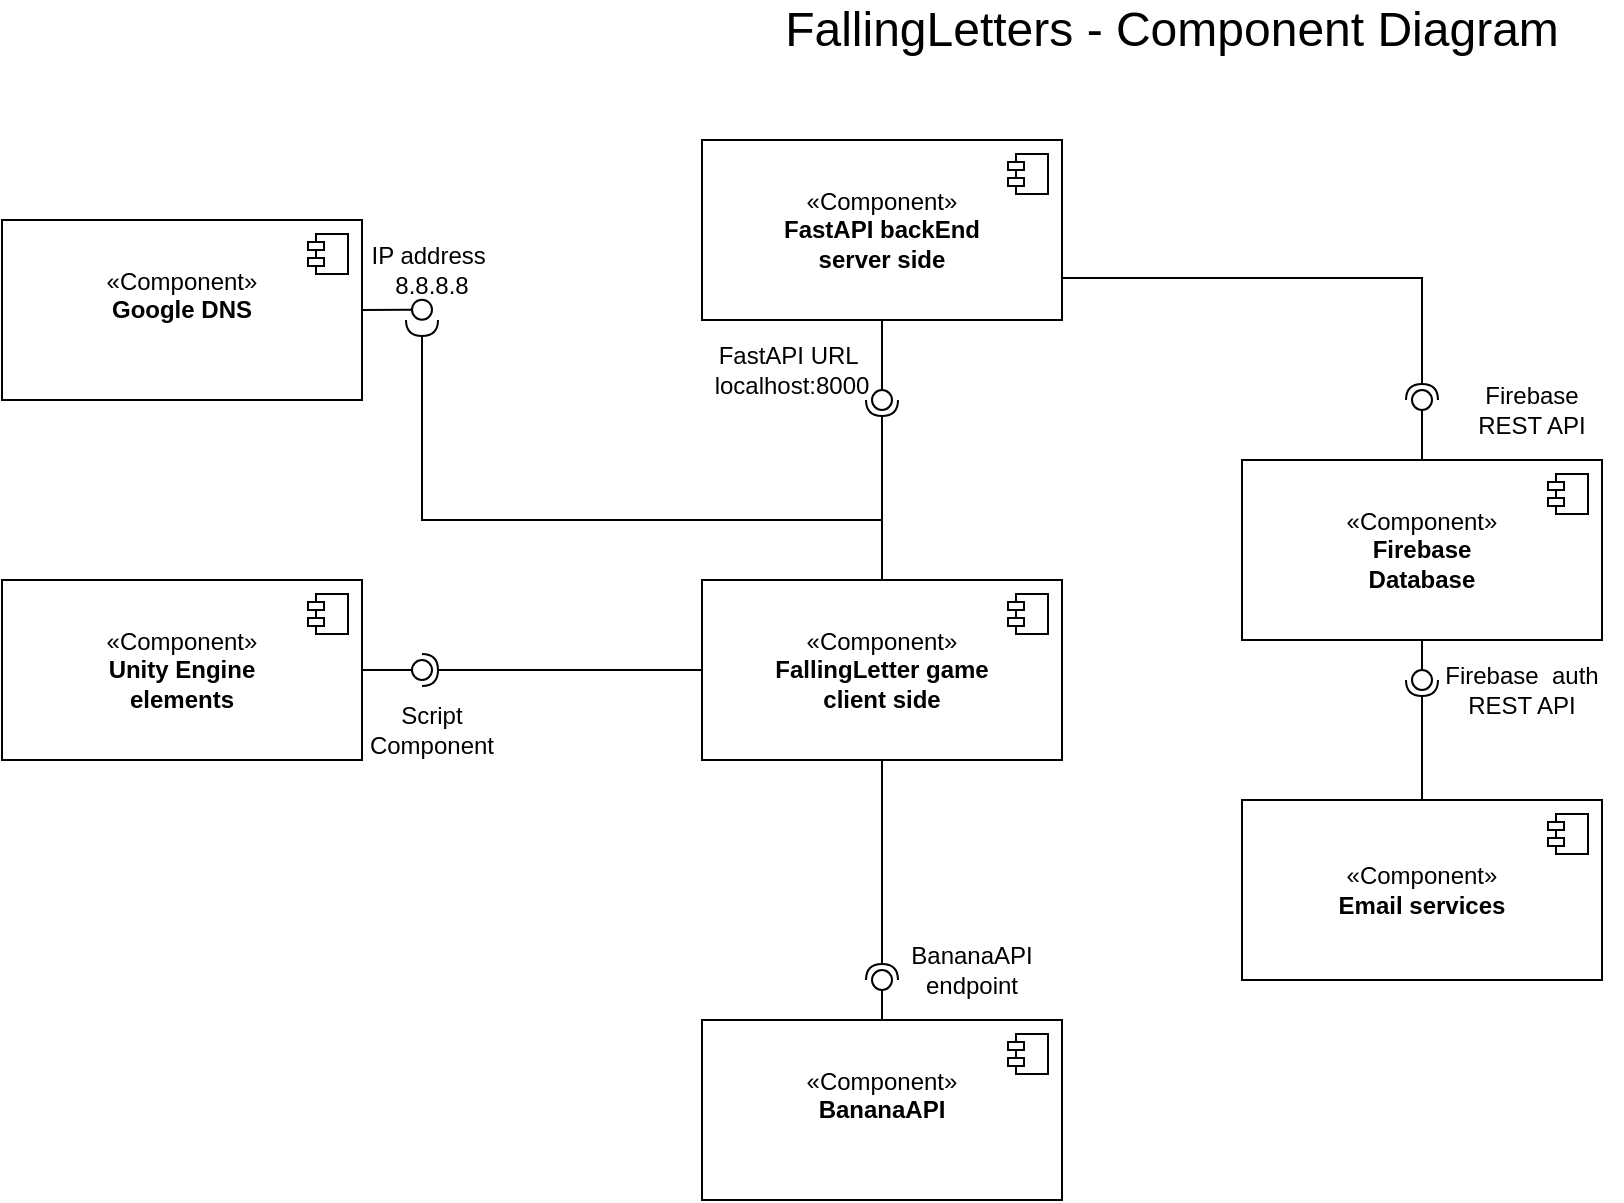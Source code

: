 <mxfile>
    <diagram id="v4r2YQfelsqc4u4fTea_" name="Page-1">
        <mxGraphModel dx="2208" dy="779" grid="1" gridSize="10" guides="1" tooltips="1" connect="1" arrows="1" fold="1" page="1" pageScale="1" pageWidth="850" pageHeight="1100" math="0" shadow="0">
            <root>
                <mxCell id="0"/>
                <mxCell id="1" parent="0"/>
                <mxCell id="65" value="«Component»&lt;br&gt;&lt;b&gt;FallingLetter game&lt;/b&gt;&lt;div&gt;&lt;b&gt;client side&lt;/b&gt;&lt;/div&gt;" style="html=1;dropTarget=0;whiteSpace=wrap;" parent="1" vertex="1">
                    <mxGeometry x="-390" y="430" width="180" height="90" as="geometry"/>
                </mxCell>
                <mxCell id="66" value="" style="shape=module;jettyWidth=8;jettyHeight=4;" parent="65" vertex="1">
                    <mxGeometry x="1" width="20" height="20" relative="1" as="geometry">
                        <mxPoint x="-27" y="7" as="offset"/>
                    </mxGeometry>
                </mxCell>
                <mxCell id="67" value="«Component»&lt;br&gt;&lt;b&gt;FastAPI backEnd&lt;/b&gt;&lt;div&gt;&lt;b&gt;server side&lt;/b&gt;&lt;/div&gt;" style="html=1;dropTarget=0;whiteSpace=wrap;" parent="1" vertex="1">
                    <mxGeometry x="-390" y="210" width="180" height="90" as="geometry"/>
                </mxCell>
                <mxCell id="68" value="" style="shape=module;jettyWidth=8;jettyHeight=4;" parent="67" vertex="1">
                    <mxGeometry x="1" width="20" height="20" relative="1" as="geometry">
                        <mxPoint x="-27" y="7" as="offset"/>
                    </mxGeometry>
                </mxCell>
                <mxCell id="69" value="«Component»&lt;br&gt;&lt;b&gt;Firebase&lt;/b&gt;&lt;div&gt;&lt;b&gt;Database&lt;/b&gt;&lt;/div&gt;" style="html=1;dropTarget=0;whiteSpace=wrap;" parent="1" vertex="1">
                    <mxGeometry x="-120" y="370" width="180" height="90" as="geometry"/>
                </mxCell>
                <mxCell id="70" value="" style="shape=module;jettyWidth=8;jettyHeight=4;" parent="69" vertex="1">
                    <mxGeometry x="1" width="20" height="20" relative="1" as="geometry">
                        <mxPoint x="-27" y="7" as="offset"/>
                    </mxGeometry>
                </mxCell>
                <mxCell id="73" value="«Component»&lt;br&gt;&lt;b&gt;Email services&lt;/b&gt;" style="html=1;dropTarget=0;whiteSpace=wrap;" parent="1" vertex="1">
                    <mxGeometry x="-120" y="540" width="180" height="90" as="geometry"/>
                </mxCell>
                <mxCell id="74" value="" style="shape=module;jettyWidth=8;jettyHeight=4;" parent="73" vertex="1">
                    <mxGeometry x="1" width="20" height="20" relative="1" as="geometry">
                        <mxPoint x="-27" y="7" as="offset"/>
                    </mxGeometry>
                </mxCell>
                <mxCell id="75" value="" style="rounded=0;orthogonalLoop=1;jettySize=auto;html=1;endArrow=halfCircle;endFill=0;endSize=6;strokeWidth=1;sketch=0;exitX=0.5;exitY=0;exitDx=0;exitDy=0;" parent="1" source="65" edge="1">
                    <mxGeometry relative="1" as="geometry">
                        <mxPoint x="-380" y="575" as="sourcePoint"/>
                        <mxPoint x="-300" y="340" as="targetPoint"/>
                    </mxGeometry>
                </mxCell>
                <mxCell id="76" value="" style="rounded=0;orthogonalLoop=1;jettySize=auto;html=1;endArrow=oval;endFill=0;sketch=0;sourcePerimeterSpacing=0;targetPerimeterSpacing=0;endSize=10;exitX=0.5;exitY=1;exitDx=0;exitDy=0;" parent="1" source="67" edge="1">
                    <mxGeometry relative="1" as="geometry">
                        <mxPoint x="-420" y="575" as="sourcePoint"/>
                        <mxPoint x="-300" y="340" as="targetPoint"/>
                    </mxGeometry>
                </mxCell>
                <mxCell id="77" value="" style="ellipse;whiteSpace=wrap;html=1;align=center;aspect=fixed;fillColor=none;strokeColor=none;resizable=0;perimeter=centerPerimeter;rotatable=0;allowArrows=0;points=[];outlineConnect=1;" parent="1" vertex="1">
                    <mxGeometry x="-410" y="650" width="10" height="10" as="geometry"/>
                </mxCell>
                <mxCell id="78" value="" style="rounded=0;orthogonalLoop=1;jettySize=auto;html=1;endArrow=oval;endFill=0;sketch=0;sourcePerimeterSpacing=0;targetPerimeterSpacing=0;endSize=10;exitX=0.5;exitY=0;exitDx=0;exitDy=0;" parent="1" source="69" edge="1">
                    <mxGeometry relative="1" as="geometry">
                        <mxPoint x="-290" y="310" as="sourcePoint"/>
                        <mxPoint x="-30" y="340" as="targetPoint"/>
                    </mxGeometry>
                </mxCell>
                <mxCell id="79" value="" style="rounded=0;orthogonalLoop=1;jettySize=auto;html=1;endArrow=halfCircle;endFill=0;endSize=6;strokeWidth=1;sketch=0;exitX=1;exitY=0.5;exitDx=0;exitDy=0;edgeStyle=elbowEdgeStyle;elbow=vertical;" parent="1" edge="1">
                    <mxGeometry relative="1" as="geometry">
                        <mxPoint x="-210" y="217.5" as="sourcePoint"/>
                        <mxPoint x="-30" y="340" as="targetPoint"/>
                    </mxGeometry>
                </mxCell>
                <mxCell id="80" value="" style="rounded=0;orthogonalLoop=1;jettySize=auto;html=1;endArrow=oval;endFill=0;sketch=0;sourcePerimeterSpacing=0;targetPerimeterSpacing=0;endSize=10;exitX=0.5;exitY=1;exitDx=0;exitDy=0;" parent="1" source="69" edge="1">
                    <mxGeometry relative="1" as="geometry">
                        <mxPoint x="-20" y="380" as="sourcePoint"/>
                        <mxPoint x="-30" y="480" as="targetPoint"/>
                    </mxGeometry>
                </mxCell>
                <mxCell id="81" value="" style="rounded=0;orthogonalLoop=1;jettySize=auto;html=1;endArrow=halfCircle;endFill=0;endSize=6;strokeWidth=1;sketch=0;exitX=0.5;exitY=0;exitDx=0;exitDy=0;edgeStyle=elbowEdgeStyle;elbow=vertical;" parent="1" source="73" edge="1">
                    <mxGeometry relative="1" as="geometry">
                        <mxPoint x="-200" y="227.5" as="sourcePoint"/>
                        <mxPoint x="-30" y="480" as="targetPoint"/>
                    </mxGeometry>
                </mxCell>
                <mxCell id="83" value="" style="rounded=0;orthogonalLoop=1;jettySize=auto;html=1;endArrow=oval;endFill=0;sketch=0;sourcePerimeterSpacing=0;targetPerimeterSpacing=0;endSize=10;exitX=0.5;exitY=0;exitDx=0;exitDy=0;" parent="1" source="85" edge="1">
                    <mxGeometry relative="1" as="geometry">
                        <mxPoint x="-301.94" y="650.09" as="sourcePoint"/>
                        <mxPoint x="-300" y="630" as="targetPoint"/>
                    </mxGeometry>
                </mxCell>
                <mxCell id="84" value="" style="rounded=0;orthogonalLoop=1;jettySize=auto;html=1;endArrow=halfCircle;endFill=0;endSize=6;strokeWidth=1;sketch=0;exitX=0.5;exitY=1;exitDx=0;exitDy=0;edgeStyle=elbowEdgeStyle;elbow=vertical;" parent="1" source="65" edge="1">
                    <mxGeometry relative="1" as="geometry">
                        <mxPoint x="-20" y="550" as="sourcePoint"/>
                        <mxPoint x="-300" y="630" as="targetPoint"/>
                    </mxGeometry>
                </mxCell>
                <mxCell id="85" value="«Component»&lt;br&gt;&lt;b&gt;BananaAPI&lt;/b&gt;&lt;div&gt;&lt;br&gt;&lt;/div&gt;" style="html=1;dropTarget=0;whiteSpace=wrap;" parent="1" vertex="1">
                    <mxGeometry x="-390" y="650" width="180" height="90" as="geometry"/>
                </mxCell>
                <mxCell id="86" value="" style="shape=module;jettyWidth=8;jettyHeight=4;" parent="85" vertex="1">
                    <mxGeometry x="1" width="20" height="20" relative="1" as="geometry">
                        <mxPoint x="-27" y="7" as="offset"/>
                    </mxGeometry>
                </mxCell>
                <mxCell id="87" value="FastAPI URL&amp;nbsp;&lt;div&gt;localhost:8000&lt;/div&gt;" style="text;html=1;align=center;verticalAlign=middle;whiteSpace=wrap;rounded=0;" parent="1" vertex="1">
                    <mxGeometry x="-380" y="310" width="70" height="30" as="geometry"/>
                </mxCell>
                <mxCell id="89" value="BananaAPI endpoint" style="text;html=1;align=center;verticalAlign=middle;whiteSpace=wrap;rounded=0;" parent="1" vertex="1">
                    <mxGeometry x="-290" y="610" width="70" height="30" as="geometry"/>
                </mxCell>
                <mxCell id="91" value="Firebase REST API" style="text;html=1;align=center;verticalAlign=middle;whiteSpace=wrap;rounded=0;" parent="1" vertex="1">
                    <mxGeometry x="-10" y="330" width="70" height="30" as="geometry"/>
                </mxCell>
                <mxCell id="92" value="Firebase&amp;nbsp; auth REST API" style="text;html=1;align=center;verticalAlign=middle;whiteSpace=wrap;rounded=0;" parent="1" vertex="1">
                    <mxGeometry x="-20" y="470" width="80" height="30" as="geometry"/>
                </mxCell>
                <mxCell id="93" value="&lt;font style=&quot;font-size: 24px;&quot;&gt;FallingLetters - Component Diagram&lt;/font&gt;" style="text;html=1;align=center;verticalAlign=middle;whiteSpace=wrap;rounded=0;" parent="1" vertex="1">
                    <mxGeometry x="-380" y="140" width="450" height="30" as="geometry"/>
                </mxCell>
                <mxCell id="94" value="«Component»&lt;br&gt;&lt;b&gt;Unity Engine&lt;/b&gt;&lt;div&gt;&lt;b&gt;elements&lt;/b&gt;&lt;/div&gt;" style="html=1;dropTarget=0;whiteSpace=wrap;" vertex="1" parent="1">
                    <mxGeometry x="-740" y="430" width="180" height="90" as="geometry"/>
                </mxCell>
                <mxCell id="95" value="" style="shape=module;jettyWidth=8;jettyHeight=4;" vertex="1" parent="94">
                    <mxGeometry x="1" width="20" height="20" relative="1" as="geometry">
                        <mxPoint x="-27" y="7" as="offset"/>
                    </mxGeometry>
                </mxCell>
                <mxCell id="96" value="" style="rounded=0;orthogonalLoop=1;jettySize=auto;html=1;endArrow=halfCircle;endFill=0;endSize=6;strokeWidth=1;sketch=0;exitX=0;exitY=0.5;exitDx=0;exitDy=0;edgeStyle=elbowEdgeStyle;elbow=vertical;" edge="1" parent="1" source="65">
                    <mxGeometry relative="1" as="geometry">
                        <mxPoint x="-480" y="410" as="sourcePoint"/>
                        <mxPoint x="-530" y="475" as="targetPoint"/>
                    </mxGeometry>
                </mxCell>
                <mxCell id="97" value="" style="rounded=0;orthogonalLoop=1;jettySize=auto;html=1;endArrow=oval;endFill=0;sketch=0;sourcePerimeterSpacing=0;targetPerimeterSpacing=0;endSize=10;exitX=1;exitY=0.5;exitDx=0;exitDy=0;" edge="1" parent="1" source="94">
                    <mxGeometry relative="1" as="geometry">
                        <mxPoint x="-410" y="570" as="sourcePoint"/>
                        <mxPoint x="-530" y="475" as="targetPoint"/>
                    </mxGeometry>
                </mxCell>
                <mxCell id="98" value="Script&lt;div&gt;Component&lt;/div&gt;" style="text;html=1;align=center;verticalAlign=middle;whiteSpace=wrap;rounded=0;" vertex="1" parent="1">
                    <mxGeometry x="-560" y="490" width="70" height="30" as="geometry"/>
                </mxCell>
                <mxCell id="99" value="«Component»&lt;br&gt;&lt;b&gt;Google DNS&lt;/b&gt;&lt;br&gt;&lt;div&gt;&lt;br&gt;&lt;/div&gt;" style="html=1;dropTarget=0;whiteSpace=wrap;" vertex="1" parent="1">
                    <mxGeometry x="-740" y="250" width="180" height="90" as="geometry"/>
                </mxCell>
                <mxCell id="100" value="" style="shape=module;jettyWidth=8;jettyHeight=4;" vertex="1" parent="99">
                    <mxGeometry x="1" width="20" height="20" relative="1" as="geometry">
                        <mxPoint x="-27" y="7" as="offset"/>
                    </mxGeometry>
                </mxCell>
                <mxCell id="101" value="" style="rounded=0;orthogonalLoop=1;jettySize=auto;html=1;endArrow=oval;endFill=0;sketch=0;sourcePerimeterSpacing=0;targetPerimeterSpacing=0;endSize=10;exitX=1;exitY=0.5;exitDx=0;exitDy=0;" edge="1" parent="1" source="99">
                    <mxGeometry relative="1" as="geometry">
                        <mxPoint x="-560" y="294.86" as="sourcePoint"/>
                        <mxPoint x="-530" y="294.86" as="targetPoint"/>
                    </mxGeometry>
                </mxCell>
                <mxCell id="102" value="" style="rounded=0;orthogonalLoop=1;jettySize=auto;html=1;endArrow=halfCircle;endFill=0;endSize=6;strokeWidth=1;sketch=0;edgeStyle=elbowEdgeStyle;elbow=vertical;" edge="1" parent="1">
                    <mxGeometry relative="1" as="geometry">
                        <mxPoint x="-300" y="430" as="sourcePoint"/>
                        <mxPoint x="-530" y="300" as="targetPoint"/>
                        <Array as="points">
                            <mxPoint x="-410" y="400"/>
                        </Array>
                    </mxGeometry>
                </mxCell>
                <mxCell id="103" value="IP address&amp;nbsp;&lt;br&gt;8.8.8.8" style="text;html=1;align=center;verticalAlign=middle;whiteSpace=wrap;rounded=0;" vertex="1" parent="1">
                    <mxGeometry x="-560" y="260" width="70" height="30" as="geometry"/>
                </mxCell>
            </root>
        </mxGraphModel>
    </diagram>
</mxfile>